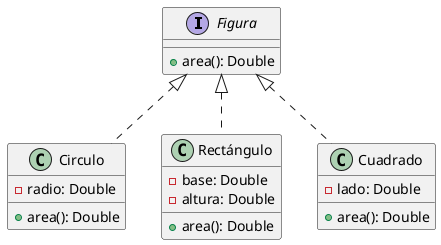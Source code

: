 @startuml

interface Figura {
    +area(): Double
}

class Circulo {
    -radio: Double
    +area(): Double
}

class Rectángulo {
    -base: Double
    -altura: Double
    +area(): Double
}

class Cuadrado {
    -lado: Double
    +area(): Double
}

Figura <|.. Circulo
Figura <|.. Rectángulo
Figura <|.. Cuadrado

@enduml
